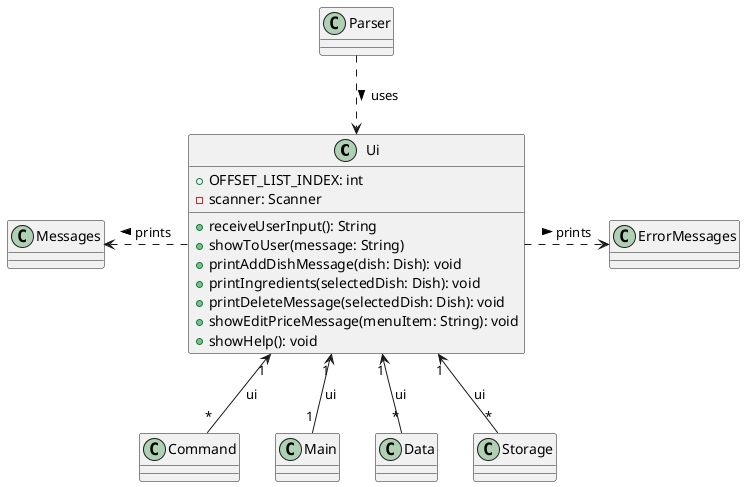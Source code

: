 @startuml
'https://plantuml.com/class-diagram

class Ui {
+ OFFSET_LIST_INDEX: int
- scanner: Scanner
+ receiveUserInput(): String
+ showToUser(message: String)
+ printAddDishMessage(dish: Dish): void
+ printIngredients(selectedDish: Dish): void
+ printDeleteMessage(selectedDish: Dish): void
+ showEditPriceMessage(menuItem: String): void
+ showHelp(): void
}

class Messages
class ErrorMessages
class Parser
class Command
class Main
class Data
class Storage

Messages <. Ui : prints <
Ui .> ErrorMessages : prints >
Parser ..> Ui : uses >
Ui "1" <-- "*" Command : ui
Ui "1" <-- "1" Main : ui
Ui "1" <-- "*" Data : ui
Ui "1" <-- "*" Storage :ui

@enduml